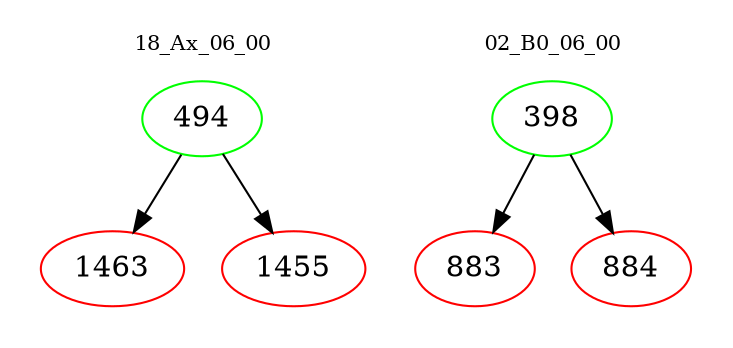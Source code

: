 digraph{
subgraph cluster_0 {
color = white
label = "18_Ax_06_00";
fontsize=10;
T0_494 [label="494", color="green"]
T0_494 -> T0_1463 [color="black"]
T0_1463 [label="1463", color="red"]
T0_494 -> T0_1455 [color="black"]
T0_1455 [label="1455", color="red"]
}
subgraph cluster_1 {
color = white
label = "02_B0_06_00";
fontsize=10;
T1_398 [label="398", color="green"]
T1_398 -> T1_883 [color="black"]
T1_883 [label="883", color="red"]
T1_398 -> T1_884 [color="black"]
T1_884 [label="884", color="red"]
}
}
